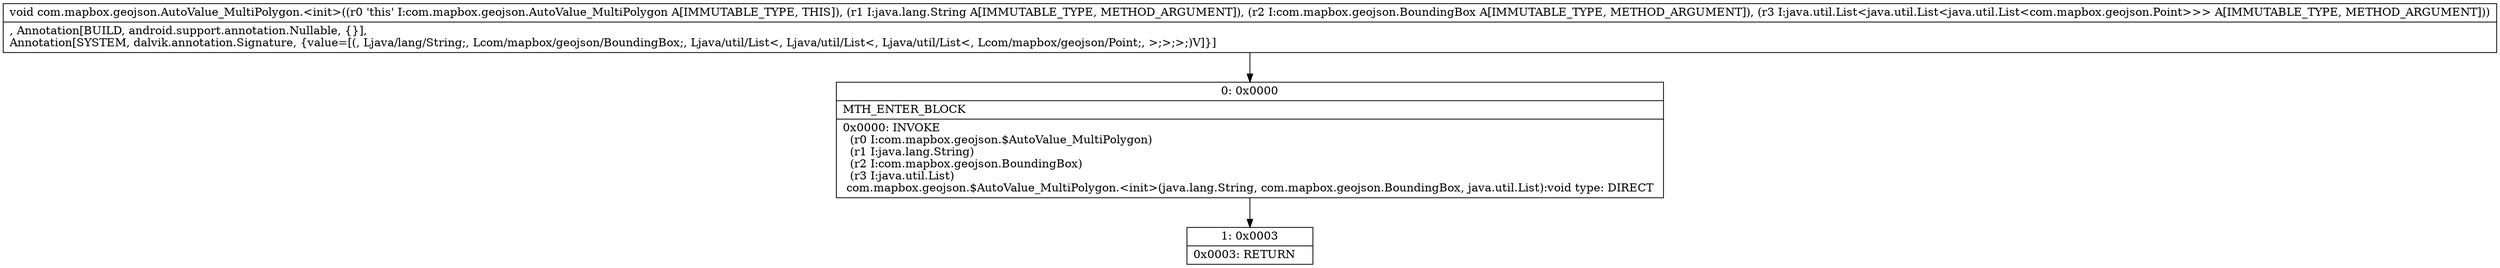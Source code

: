 digraph "CFG forcom.mapbox.geojson.AutoValue_MultiPolygon.\<init\>(Ljava\/lang\/String;Lcom\/mapbox\/geojson\/BoundingBox;Ljava\/util\/List;)V" {
Node_0 [shape=record,label="{0\:\ 0x0000|MTH_ENTER_BLOCK\l|0x0000: INVOKE  \l  (r0 I:com.mapbox.geojson.$AutoValue_MultiPolygon)\l  (r1 I:java.lang.String)\l  (r2 I:com.mapbox.geojson.BoundingBox)\l  (r3 I:java.util.List)\l com.mapbox.geojson.$AutoValue_MultiPolygon.\<init\>(java.lang.String, com.mapbox.geojson.BoundingBox, java.util.List):void type: DIRECT \l}"];
Node_1 [shape=record,label="{1\:\ 0x0003|0x0003: RETURN   \l}"];
MethodNode[shape=record,label="{void com.mapbox.geojson.AutoValue_MultiPolygon.\<init\>((r0 'this' I:com.mapbox.geojson.AutoValue_MultiPolygon A[IMMUTABLE_TYPE, THIS]), (r1 I:java.lang.String A[IMMUTABLE_TYPE, METHOD_ARGUMENT]), (r2 I:com.mapbox.geojson.BoundingBox A[IMMUTABLE_TYPE, METHOD_ARGUMENT]), (r3 I:java.util.List\<java.util.List\<java.util.List\<com.mapbox.geojson.Point\>\>\> A[IMMUTABLE_TYPE, METHOD_ARGUMENT]))  | , Annotation[BUILD, android.support.annotation.Nullable, \{\}], \lAnnotation[SYSTEM, dalvik.annotation.Signature, \{value=[(, Ljava\/lang\/String;, Lcom\/mapbox\/geojson\/BoundingBox;, Ljava\/util\/List\<, Ljava\/util\/List\<, Ljava\/util\/List\<, Lcom\/mapbox\/geojson\/Point;, \>;\>;\>;)V]\}]\l}"];
MethodNode -> Node_0;
Node_0 -> Node_1;
}

